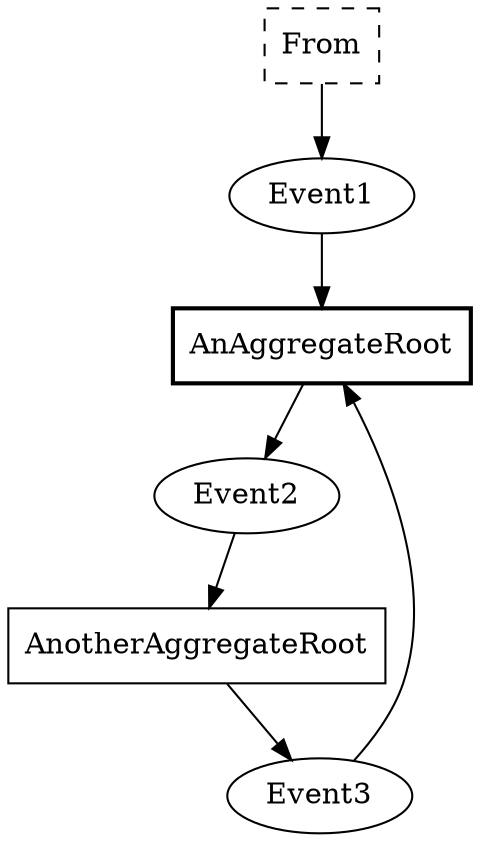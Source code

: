 digraph {
splines=spline;
"Event1" -> "AnAggregateRoot" [style=solid];
"From" -> "Event1" [style=solid];
"AnotherAggregateRoot" -> "Event3" [style=solid];
"Event3" -> "AnAggregateRoot" [style=solid];
"Event2" -> "AnotherAggregateRoot" [style=solid];
"AnAggregateRoot" -> "Event2" [style=solid];
"AnAggregateRoot"[shape=box,style=bold];
"Event2"[shape=ellipse];
"Event3"[shape=ellipse];
"Event1"[shape=ellipse];
"From"[shape=box,style=dashed];
"AnotherAggregateRoot"[shape=box];
}
